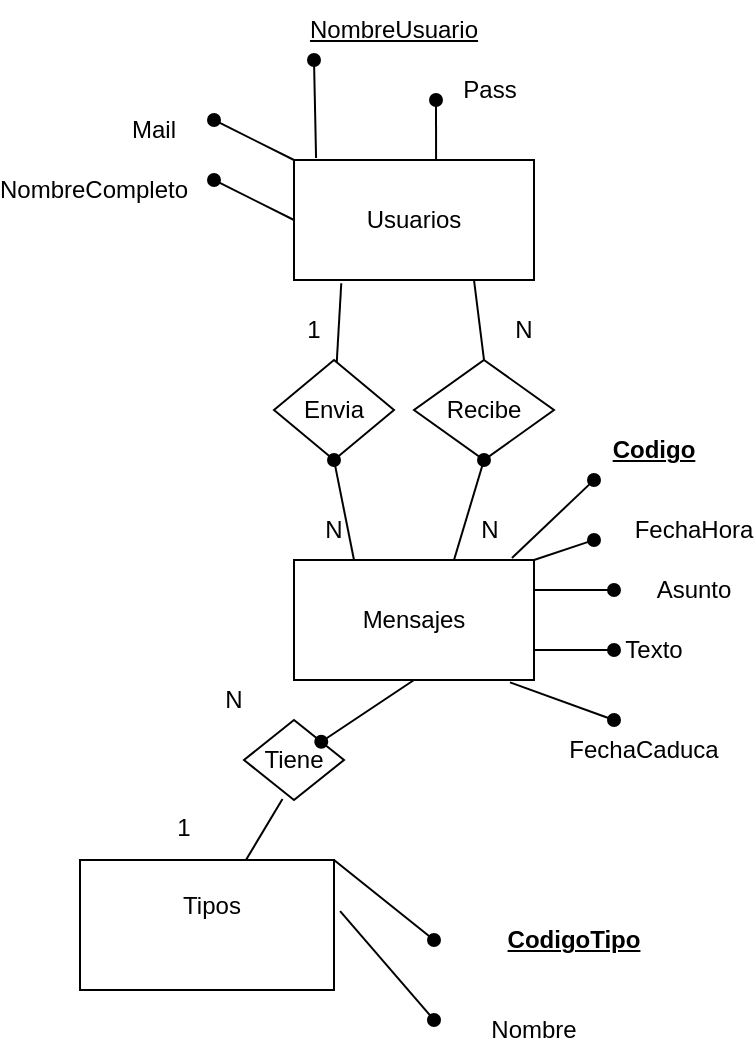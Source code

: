 <mxfile version="20.2.7" type="device"><diagram id="HFQnzIvX_hMKyrIOhJgf" name="Page-1"><mxGraphModel dx="1038" dy="578" grid="1" gridSize="10" guides="1" tooltips="1" connect="1" arrows="1" fold="1" page="1" pageScale="1" pageWidth="1169" pageHeight="827" math="0" shadow="0"><root><mxCell id="0"/><mxCell id="1" parent="0"/><mxCell id="LqpnWDJApw03ctfvB0Ar-1" value="" style="rounded=0;whiteSpace=wrap;html=1;" parent="1" vertex="1"><mxGeometry x="170" y="80" width="120" height="60" as="geometry"/></mxCell><mxCell id="LqpnWDJApw03ctfvB0Ar-2" value="" style="rounded=0;whiteSpace=wrap;html=1;" parent="1" vertex="1"><mxGeometry x="170" y="280" width="120" height="60" as="geometry"/></mxCell><mxCell id="LqpnWDJApw03ctfvB0Ar-6" value="&lt;font style=&quot;vertical-align: inherit;&quot;&gt;&lt;font style=&quot;vertical-align: inherit;&quot;&gt;Usuarios&lt;/font&gt;&lt;/font&gt;" style="text;html=1;strokeColor=none;fillColor=none;align=center;verticalAlign=middle;whiteSpace=wrap;rounded=0;" parent="1" vertex="1"><mxGeometry x="200" y="95" width="60" height="30" as="geometry"/></mxCell><mxCell id="LqpnWDJApw03ctfvB0Ar-7" value="&lt;font style=&quot;vertical-align: inherit;&quot;&gt;&lt;font style=&quot;vertical-align: inherit;&quot;&gt;Mensajes&lt;/font&gt;&lt;/font&gt;" style="text;html=1;strokeColor=none;fillColor=none;align=center;verticalAlign=middle;whiteSpace=wrap;rounded=0;" parent="1" vertex="1"><mxGeometry x="200" y="295" width="60" height="30" as="geometry"/></mxCell><mxCell id="LqpnWDJApw03ctfvB0Ar-10" value="&lt;font style=&quot;vertical-align: inherit;&quot;&gt;&lt;font style=&quot;vertical-align: inherit;&quot;&gt;Tipos&lt;/font&gt;&lt;/font&gt;" style="text;html=1;strokeColor=none;fillColor=none;align=center;verticalAlign=middle;whiteSpace=wrap;rounded=0;" parent="1" vertex="1"><mxGeometry x="98.5" y="437.5" width="60" height="30" as="geometry"/></mxCell><mxCell id="LqpnWDJApw03ctfvB0Ar-11" value="" style="rounded=0;whiteSpace=wrap;html=1;gradientColor=none;fillColor=none;" parent="1" vertex="1"><mxGeometry x="63" y="430" width="127" height="65" as="geometry"/></mxCell><mxCell id="LqpnWDJApw03ctfvB0Ar-12" value="" style="endArrow=none;html=1;rounded=0;startArrow=oval;startFill=1;entryX=0.092;entryY=-0.017;entryDx=0;entryDy=0;entryPerimeter=0;" parent="1" target="LqpnWDJApw03ctfvB0Ar-1" edge="1"><mxGeometry width="50" height="50" relative="1" as="geometry"><mxPoint x="180" y="30" as="sourcePoint"/><mxPoint x="320" y="160" as="targetPoint"/></mxGeometry></mxCell><mxCell id="LqpnWDJApw03ctfvB0Ar-13" value="" style="endArrow=none;html=1;rounded=0;startArrow=oval;startFill=1;entryX=0.092;entryY=-0.017;entryDx=0;entryDy=0;entryPerimeter=0;" parent="1" edge="1"><mxGeometry width="50" height="50" relative="1" as="geometry"><mxPoint x="241" y="50" as="sourcePoint"/><mxPoint x="241.04" y="80.0" as="targetPoint"/></mxGeometry></mxCell><mxCell id="LqpnWDJApw03ctfvB0Ar-14" value="" style="endArrow=none;html=1;rounded=0;startArrow=oval;startFill=1;entryX=1;entryY=0.25;entryDx=0;entryDy=0;" parent="1" target="LqpnWDJApw03ctfvB0Ar-2" edge="1"><mxGeometry width="50" height="50" relative="1" as="geometry"><mxPoint x="330" y="295" as="sourcePoint"/><mxPoint x="311.04" y="295" as="targetPoint"/></mxGeometry></mxCell><mxCell id="LqpnWDJApw03ctfvB0Ar-15" value="" style="endArrow=none;html=1;rounded=0;startArrow=oval;startFill=1;entryX=1;entryY=0.75;entryDx=0;entryDy=0;" parent="1" target="LqpnWDJApw03ctfvB0Ar-2" edge="1"><mxGeometry width="50" height="50" relative="1" as="geometry"><mxPoint x="330" y="325" as="sourcePoint"/><mxPoint x="211.04" y="108.98" as="targetPoint"/></mxGeometry></mxCell><mxCell id="LqpnWDJApw03ctfvB0Ar-17" value="" style="endArrow=none;html=1;rounded=0;startArrow=oval;startFill=1;entryX=1;entryY=0;entryDx=0;entryDy=0;" parent="1" target="LqpnWDJApw03ctfvB0Ar-2" edge="1"><mxGeometry width="50" height="50" relative="1" as="geometry"><mxPoint x="320" y="270" as="sourcePoint"/><mxPoint x="310" y="345" as="targetPoint"/></mxGeometry></mxCell><mxCell id="LqpnWDJApw03ctfvB0Ar-18" value="" style="endArrow=none;html=1;rounded=0;startArrow=oval;startFill=1;entryX=0.908;entryY=-0.017;entryDx=0;entryDy=0;entryPerimeter=0;" parent="1" target="LqpnWDJApw03ctfvB0Ar-2" edge="1"><mxGeometry width="50" height="50" relative="1" as="geometry"><mxPoint x="320" y="240" as="sourcePoint"/><mxPoint x="320" y="355" as="targetPoint"/></mxGeometry></mxCell><mxCell id="LqpnWDJApw03ctfvB0Ar-19" value="" style="endArrow=none;html=1;rounded=0;startArrow=oval;startFill=1;entryX=0.9;entryY=1.02;entryDx=0;entryDy=0;entryPerimeter=0;exitX=0.25;exitY=0;exitDx=0;exitDy=0;" parent="1" target="LqpnWDJApw03ctfvB0Ar-2" edge="1" source="LqpnWDJApw03ctfvB0Ar-30"><mxGeometry width="50" height="50" relative="1" as="geometry"><mxPoint x="410" y="410" as="sourcePoint"/><mxPoint x="330" y="365" as="targetPoint"/></mxGeometry></mxCell><mxCell id="LqpnWDJApw03ctfvB0Ar-20" value="" style="endArrow=none;html=1;rounded=0;startArrow=oval;startFill=1;entryX=1;entryY=0;entryDx=0;entryDy=0;" parent="1" target="LqpnWDJApw03ctfvB0Ar-11" edge="1"><mxGeometry width="50" height="50" relative="1" as="geometry"><mxPoint x="240" y="470" as="sourcePoint"/><mxPoint x="340" y="375" as="targetPoint"/></mxGeometry></mxCell><mxCell id="LqpnWDJApw03ctfvB0Ar-21" value="" style="endArrow=none;html=1;rounded=0;startArrow=oval;startFill=1;entryX=1.024;entryY=0.394;entryDx=0;entryDy=0;entryPerimeter=0;" parent="1" target="LqpnWDJApw03ctfvB0Ar-11" edge="1"><mxGeometry width="50" height="50" relative="1" as="geometry"><mxPoint x="240" y="510" as="sourcePoint"/><mxPoint x="350" y="385" as="targetPoint"/></mxGeometry></mxCell><mxCell id="LqpnWDJApw03ctfvB0Ar-23" value="&lt;u&gt;&lt;b&gt;Codigo&lt;/b&gt;&lt;/u&gt;" style="text;html=1;strokeColor=none;fillColor=none;align=center;verticalAlign=middle;whiteSpace=wrap;rounded=0;" parent="1" vertex="1"><mxGeometry x="320" y="210" width="60" height="30" as="geometry"/></mxCell><mxCell id="LqpnWDJApw03ctfvB0Ar-24" value="FechaHora" style="text;html=1;strokeColor=none;fillColor=none;align=center;verticalAlign=middle;whiteSpace=wrap;rounded=0;" parent="1" vertex="1"><mxGeometry x="340" y="250" width="60" height="30" as="geometry"/></mxCell><mxCell id="LqpnWDJApw03ctfvB0Ar-25" value="Asunto" style="text;html=1;strokeColor=none;fillColor=none;align=center;verticalAlign=middle;whiteSpace=wrap;rounded=0;" parent="1" vertex="1"><mxGeometry x="340" y="280" width="60" height="30" as="geometry"/></mxCell><mxCell id="LqpnWDJApw03ctfvB0Ar-26" value="Texto" style="text;html=1;strokeColor=none;fillColor=none;align=center;verticalAlign=middle;whiteSpace=wrap;rounded=0;" parent="1" vertex="1"><mxGeometry x="320" y="310" width="60" height="30" as="geometry"/></mxCell><mxCell id="LqpnWDJApw03ctfvB0Ar-27" value="&lt;font style=&quot;vertical-align: inherit;&quot;&gt;&lt;font style=&quot;vertical-align: inherit;&quot;&gt;&lt;font style=&quot;vertical-align: inherit;&quot;&gt;&lt;font style=&quot;vertical-align: inherit;&quot;&gt;&lt;font style=&quot;vertical-align: inherit;&quot;&gt;&lt;font style=&quot;vertical-align: inherit;&quot;&gt;&lt;font style=&quot;vertical-align: inherit;&quot;&gt;&lt;font style=&quot;vertical-align: inherit;&quot;&gt;&lt;font style=&quot;vertical-align: inherit;&quot;&gt;&lt;font style=&quot;vertical-align: inherit;&quot;&gt;&lt;u&gt;NombreUsuario&lt;/u&gt;&lt;/font&gt;&lt;/font&gt;&lt;/font&gt;&lt;/font&gt;&lt;/font&gt;&lt;/font&gt;&lt;/font&gt;&lt;/font&gt;&lt;/font&gt;&lt;/font&gt;" style="text;html=1;strokeColor=none;fillColor=none;align=center;verticalAlign=middle;whiteSpace=wrap;rounded=0;" parent="1" vertex="1"><mxGeometry x="190" width="60" height="30" as="geometry"/></mxCell><mxCell id="LqpnWDJApw03ctfvB0Ar-28" value="&lt;font style=&quot;vertical-align: inherit;&quot;&gt;&lt;font style=&quot;vertical-align: inherit;&quot;&gt;Pass&lt;/font&gt;&lt;/font&gt;" style="text;html=1;strokeColor=none;fillColor=none;align=center;verticalAlign=middle;whiteSpace=wrap;rounded=0;" parent="1" vertex="1"><mxGeometry x="238" y="30" width="60" height="30" as="geometry"/></mxCell><mxCell id="LqpnWDJApw03ctfvB0Ar-30" value="FechaCaduca" style="text;html=1;strokeColor=none;fillColor=none;align=center;verticalAlign=middle;whiteSpace=wrap;rounded=0;" parent="1" vertex="1"><mxGeometry x="315" y="360" width="60" height="30" as="geometry"/></mxCell><mxCell id="LqpnWDJApw03ctfvB0Ar-31" value="&lt;u&gt;&lt;b&gt;CodigoTipo&lt;/b&gt;&lt;/u&gt;" style="text;html=1;strokeColor=none;fillColor=none;align=center;verticalAlign=middle;whiteSpace=wrap;rounded=0;" parent="1" vertex="1"><mxGeometry x="280" y="455" width="60" height="30" as="geometry"/></mxCell><mxCell id="LqpnWDJApw03ctfvB0Ar-32" value="Nombre" style="text;html=1;strokeColor=none;fillColor=none;align=center;verticalAlign=middle;whiteSpace=wrap;rounded=0;" parent="1" vertex="1"><mxGeometry x="260" y="500" width="60" height="30" as="geometry"/></mxCell><mxCell id="LqpnWDJApw03ctfvB0Ar-39" value="1" style="text;html=1;strokeColor=none;fillColor=none;align=center;verticalAlign=middle;whiteSpace=wrap;rounded=0;" parent="1" vertex="1"><mxGeometry x="150" y="150" width="60" height="30" as="geometry"/></mxCell><mxCell id="LqpnWDJApw03ctfvB0Ar-40" value="N" style="text;html=1;strokeColor=none;fillColor=none;align=center;verticalAlign=middle;whiteSpace=wrap;rounded=0;" parent="1" vertex="1"><mxGeometry x="160" y="250" width="60" height="30" as="geometry"/></mxCell><mxCell id="LqpnWDJApw03ctfvB0Ar-41" value="N" style="text;html=1;strokeColor=none;fillColor=none;align=center;verticalAlign=middle;whiteSpace=wrap;rounded=0;" parent="1" vertex="1"><mxGeometry x="255" y="150" width="60" height="30" as="geometry"/></mxCell><mxCell id="LqpnWDJApw03ctfvB0Ar-42" value="&lt;font style=&quot;vertical-align: inherit;&quot;&gt;&lt;font style=&quot;vertical-align: inherit;&quot;&gt;N&lt;/font&gt;&lt;/font&gt;" style="text;html=1;strokeColor=none;fillColor=none;align=center;verticalAlign=middle;whiteSpace=wrap;rounded=0;" parent="1" vertex="1"><mxGeometry x="238" y="250" width="60" height="30" as="geometry"/></mxCell><mxCell id="LqpnWDJApw03ctfvB0Ar-43" value="" style="rhombus;whiteSpace=wrap;html=1;fillColor=none;gradientColor=none;" parent="1" vertex="1"><mxGeometry x="160" y="180" width="60" height="50" as="geometry"/></mxCell><mxCell id="LqpnWDJApw03ctfvB0Ar-44" value="" style="rhombus;whiteSpace=wrap;html=1;fillColor=none;gradientColor=none;" parent="1" vertex="1"><mxGeometry x="230" y="180" width="70" height="50" as="geometry"/></mxCell><mxCell id="LqpnWDJApw03ctfvB0Ar-45" value="" style="endArrow=oval;html=1;rounded=0;entryX=0.5;entryY=1;entryDx=0;entryDy=0;endFill=1;" parent="1" target="LqpnWDJApw03ctfvB0Ar-44" edge="1"><mxGeometry width="50" height="50" relative="1" as="geometry"><mxPoint x="250" y="280" as="sourcePoint"/><mxPoint x="300" y="230" as="targetPoint"/></mxGeometry></mxCell><mxCell id="LqpnWDJApw03ctfvB0Ar-46" value="" style="endArrow=oval;html=1;rounded=0;entryX=0.5;entryY=1;entryDx=0;entryDy=0;exitX=0.25;exitY=0;exitDx=0;exitDy=0;endFill=1;" parent="1" source="LqpnWDJApw03ctfvB0Ar-2" target="LqpnWDJApw03ctfvB0Ar-43" edge="1"><mxGeometry width="50" height="50" relative="1" as="geometry"><mxPoint x="250" y="280" as="sourcePoint"/><mxPoint x="300" y="230" as="targetPoint"/></mxGeometry></mxCell><mxCell id="LqpnWDJApw03ctfvB0Ar-47" value="" style="endArrow=none;html=1;rounded=0;entryX=0.75;entryY=1;entryDx=0;entryDy=0;exitX=0.5;exitY=0;exitDx=0;exitDy=0;" parent="1" source="LqpnWDJApw03ctfvB0Ar-44" target="LqpnWDJApw03ctfvB0Ar-1" edge="1"><mxGeometry width="50" height="50" relative="1" as="geometry"><mxPoint x="250" y="180" as="sourcePoint"/><mxPoint x="300" y="230" as="targetPoint"/></mxGeometry></mxCell><mxCell id="LqpnWDJApw03ctfvB0Ar-48" value="" style="endArrow=none;html=1;rounded=0;entryX=0.197;entryY=1.027;entryDx=0;entryDy=0;entryPerimeter=0;" parent="1" source="LqpnWDJApw03ctfvB0Ar-43" target="LqpnWDJApw03ctfvB0Ar-1" edge="1"><mxGeometry width="50" height="50" relative="1" as="geometry"><mxPoint x="250" y="280" as="sourcePoint"/><mxPoint x="300" y="230" as="targetPoint"/></mxGeometry></mxCell><mxCell id="LqpnWDJApw03ctfvB0Ar-49" value="Envia" style="text;html=1;strokeColor=none;fillColor=none;align=center;verticalAlign=middle;whiteSpace=wrap;rounded=0;" parent="1" vertex="1"><mxGeometry x="160" y="190" width="60" height="30" as="geometry"/></mxCell><mxCell id="LqpnWDJApw03ctfvB0Ar-50" value="Recibe" style="text;html=1;strokeColor=none;fillColor=none;align=center;verticalAlign=middle;whiteSpace=wrap;rounded=0;" parent="1" vertex="1"><mxGeometry x="235" y="190" width="60" height="30" as="geometry"/></mxCell><mxCell id="LqpnWDJApw03ctfvB0Ar-51" value="N" style="text;html=1;strokeColor=none;fillColor=none;align=center;verticalAlign=middle;whiteSpace=wrap;rounded=0;" parent="1" vertex="1"><mxGeometry x="110" y="335" width="60" height="30" as="geometry"/></mxCell><mxCell id="LqpnWDJApw03ctfvB0Ar-52" value="1" style="text;html=1;strokeColor=none;fillColor=none;align=center;verticalAlign=middle;whiteSpace=wrap;rounded=0;" parent="1" vertex="1"><mxGeometry x="85" y="398.5" width="60" height="30" as="geometry"/></mxCell><mxCell id="AUX81Yi_8F7RaorwI2L8-2" value="" style="endArrow=none;html=1;rounded=0;startArrow=oval;startFill=1;entryX=0;entryY=0;entryDx=0;entryDy=0;" parent="1" target="LqpnWDJApw03ctfvB0Ar-1" edge="1"><mxGeometry width="50" height="50" relative="1" as="geometry"><mxPoint x="130" y="60" as="sourcePoint"/><mxPoint x="251.04" y="90" as="targetPoint"/></mxGeometry></mxCell><mxCell id="AUX81Yi_8F7RaorwI2L8-3" value="" style="endArrow=none;html=1;rounded=0;startArrow=oval;startFill=1;entryX=0;entryY=0.5;entryDx=0;entryDy=0;" parent="1" target="LqpnWDJApw03ctfvB0Ar-1" edge="1"><mxGeometry width="50" height="50" relative="1" as="geometry"><mxPoint x="130" y="90" as="sourcePoint"/><mxPoint x="180" y="90" as="targetPoint"/></mxGeometry></mxCell><mxCell id="AUX81Yi_8F7RaorwI2L8-6" value="&lt;font style=&quot;vertical-align: inherit;&quot;&gt;&lt;font style=&quot;vertical-align: inherit;&quot;&gt;Mail&lt;/font&gt;&lt;/font&gt;" style="text;html=1;strokeColor=none;fillColor=none;align=center;verticalAlign=middle;whiteSpace=wrap;rounded=0;" parent="1" vertex="1"><mxGeometry x="70" y="50" width="60" height="30" as="geometry"/></mxCell><mxCell id="AUX81Yi_8F7RaorwI2L8-7" value="&lt;font style=&quot;vertical-align: inherit;&quot;&gt;&lt;font style=&quot;vertical-align: inherit;&quot;&gt;NombreCompleto&lt;/font&gt;&lt;/font&gt;" style="text;html=1;strokeColor=none;fillColor=none;align=center;verticalAlign=middle;whiteSpace=wrap;rounded=0;" parent="1" vertex="1"><mxGeometry x="40" y="80" width="60" height="30" as="geometry"/></mxCell><mxCell id="AUX81Yi_8F7RaorwI2L8-8" value="" style="endArrow=none;html=1;rounded=0;entryX=0.5;entryY=1;entryDx=0;entryDy=0;endFill=0;startArrow=oval;startFill=1;" parent="1" source="AUX81Yi_8F7RaorwI2L8-10" target="LqpnWDJApw03ctfvB0Ar-2" edge="1"><mxGeometry width="50" height="50" relative="1" as="geometry"><mxPoint x="-60" y="420" as="sourcePoint"/><mxPoint x="-10" y="370" as="targetPoint"/></mxGeometry></mxCell><mxCell id="AUX81Yi_8F7RaorwI2L8-10" value="" style="rhombus;whiteSpace=wrap;html=1;gradientColor=none;fillColor=none;" parent="1" vertex="1"><mxGeometry x="145" y="360" width="50" height="40" as="geometry"/></mxCell><mxCell id="AUX81Yi_8F7RaorwI2L8-11" value="" style="endArrow=none;html=1;rounded=0;entryX=0.385;entryY=0.987;entryDx=0;entryDy=0;entryPerimeter=0;endFill=0;startArrow=none;startFill=0;" parent="1" source="LqpnWDJApw03ctfvB0Ar-11" target="AUX81Yi_8F7RaorwI2L8-10" edge="1"><mxGeometry width="50" height="50" relative="1" as="geometry"><mxPoint x="103.408" y="575" as="sourcePoint"/><mxPoint x="96.2" y="499.22" as="targetPoint"/></mxGeometry></mxCell><mxCell id="AUX81Yi_8F7RaorwI2L8-12" value="Tiene" style="text;html=1;strokeColor=none;fillColor=none;align=center;verticalAlign=middle;whiteSpace=wrap;rounded=0;" parent="1" vertex="1"><mxGeometry x="140" y="365" width="60" height="30" as="geometry"/></mxCell></root></mxGraphModel></diagram></mxfile>